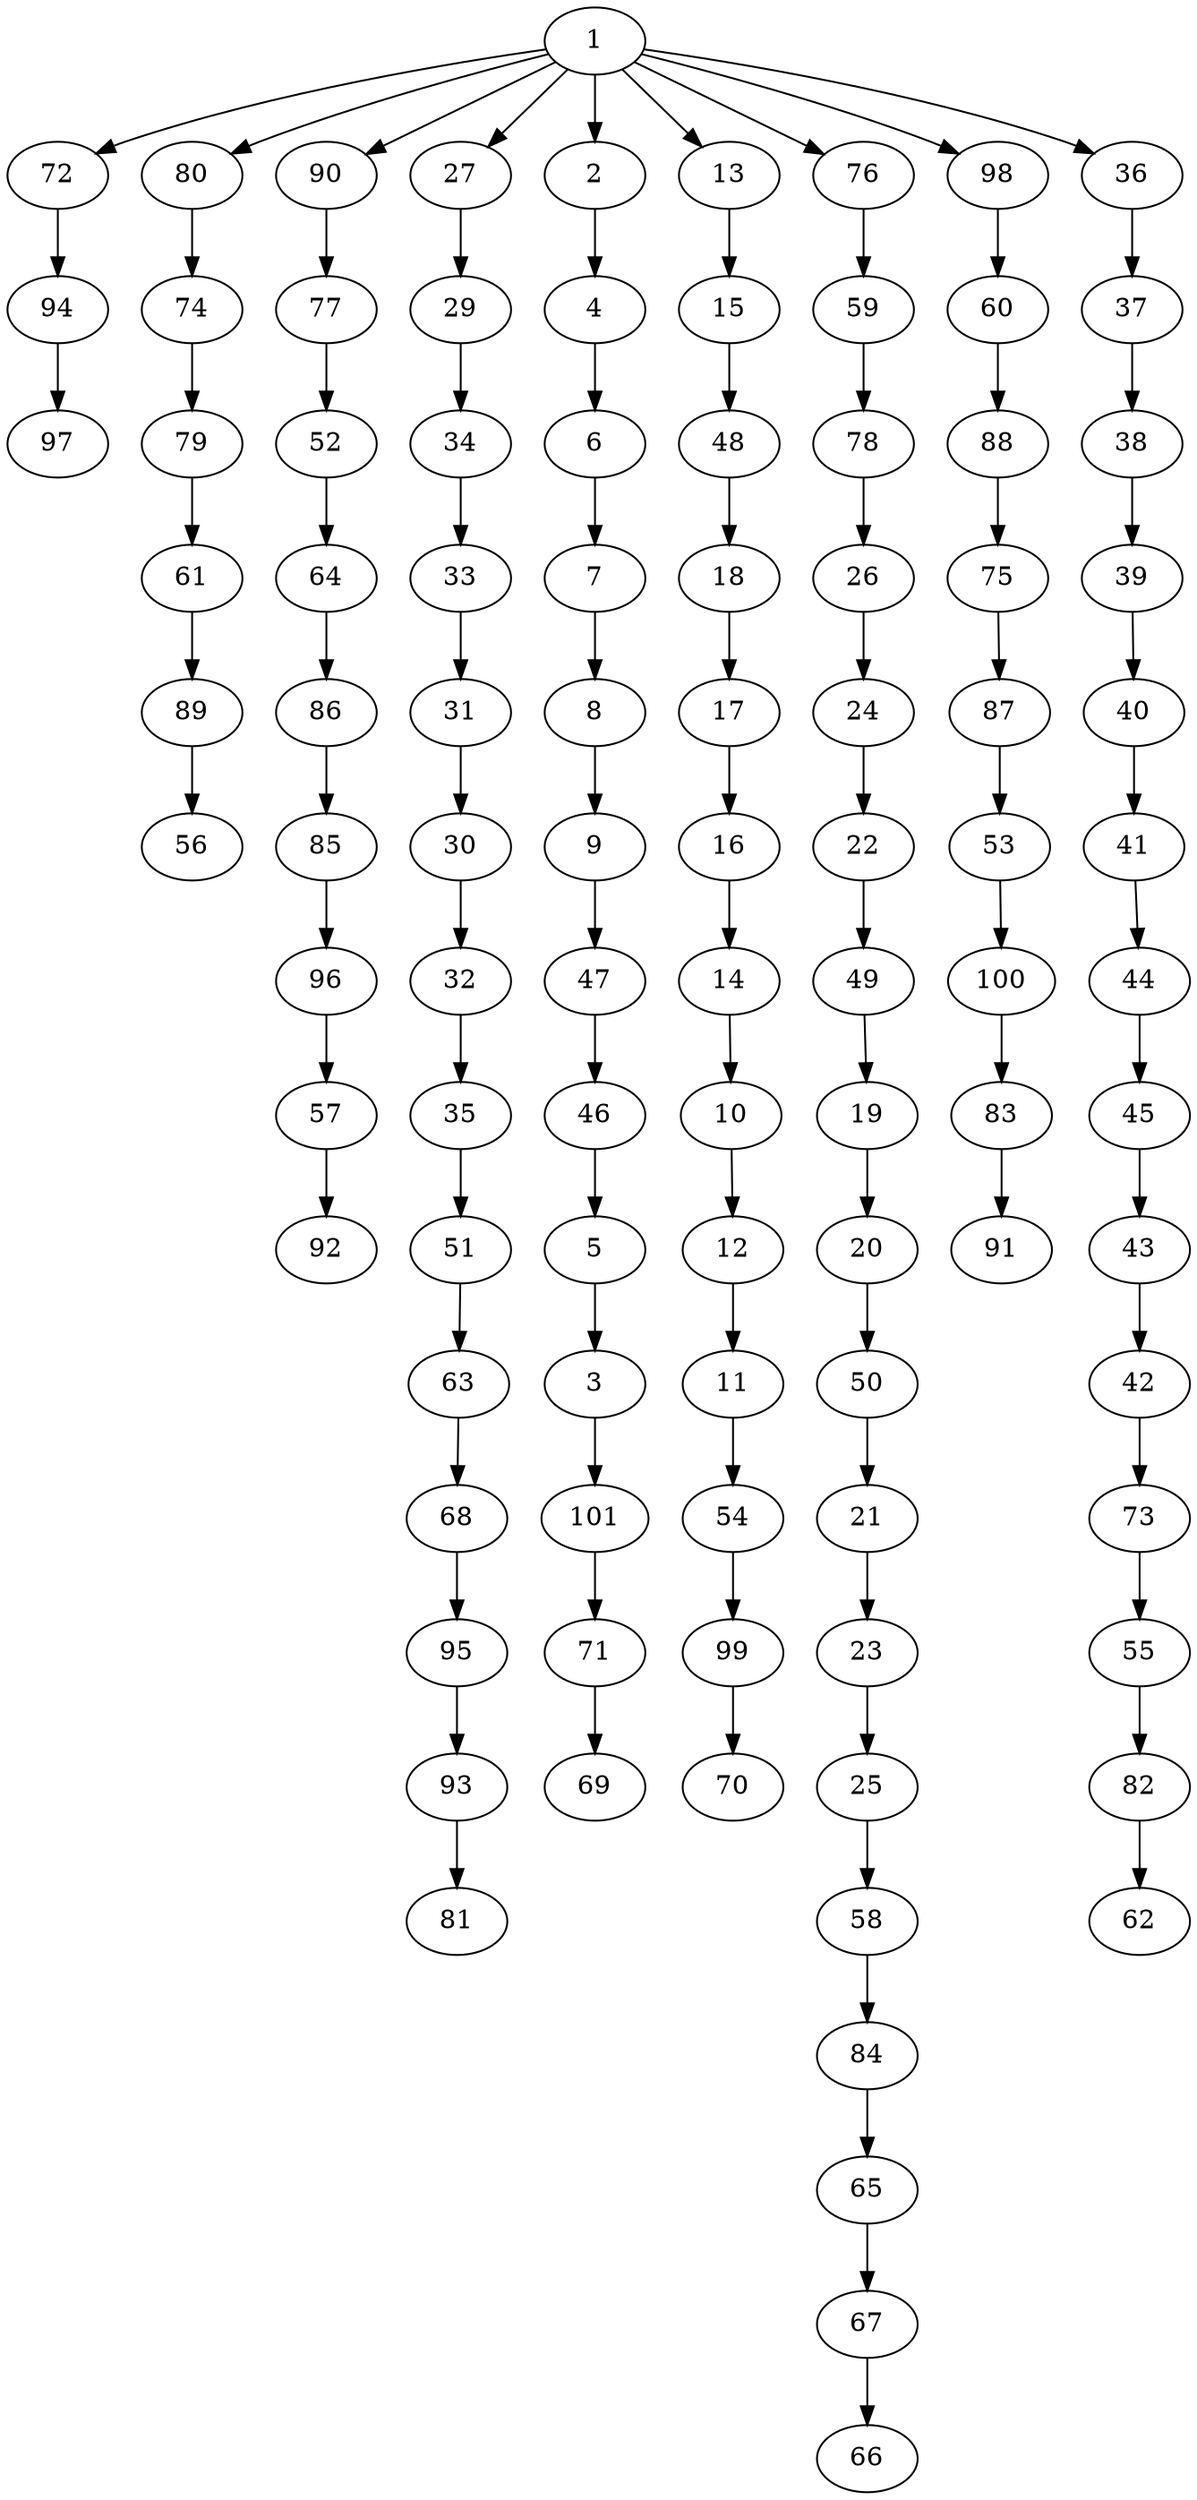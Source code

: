 digraph camion {
1 -> 72 -> 94 -> 97;
1 -> 80 -> 74 -> 79 -> 61 -> 89 -> 56;
1 -> 90 -> 77 -> 52 -> 64 -> 86 -> 85 -> 96 -> 57 -> 92;
1 -> 27 -> 29 -> 34 -> 33 -> 31 -> 30 -> 32 -> 35 -> 51 -> 63 -> 68 -> 95 -> 93 -> 81;
1 -> 2 -> 4 -> 6 -> 7 -> 8 -> 9 -> 47 -> 46 -> 5 -> 3 -> 101 -> 71 -> 69;
1 -> 13 -> 15 -> 48 -> 18 -> 17 -> 16 -> 14 -> 10 -> 12 -> 11 -> 54 -> 99 -> 70;
1 -> 76 -> 59 -> 78 -> 26 -> 24 -> 22 -> 49 -> 19 -> 20 -> 50 -> 21 -> 23 -> 25 -> 58 -> 84 -> 65 -> 67 -> 66;
1 -> 98 -> 60 -> 88 -> 75 -> 87 -> 53 -> 100 -> 83 -> 91;
1 -> 36 -> 37 -> 38 -> 39 -> 40 -> 41 -> 44 -> 45 -> 43 -> 42 -> 73 -> 55 -> 82 -> 62;
}